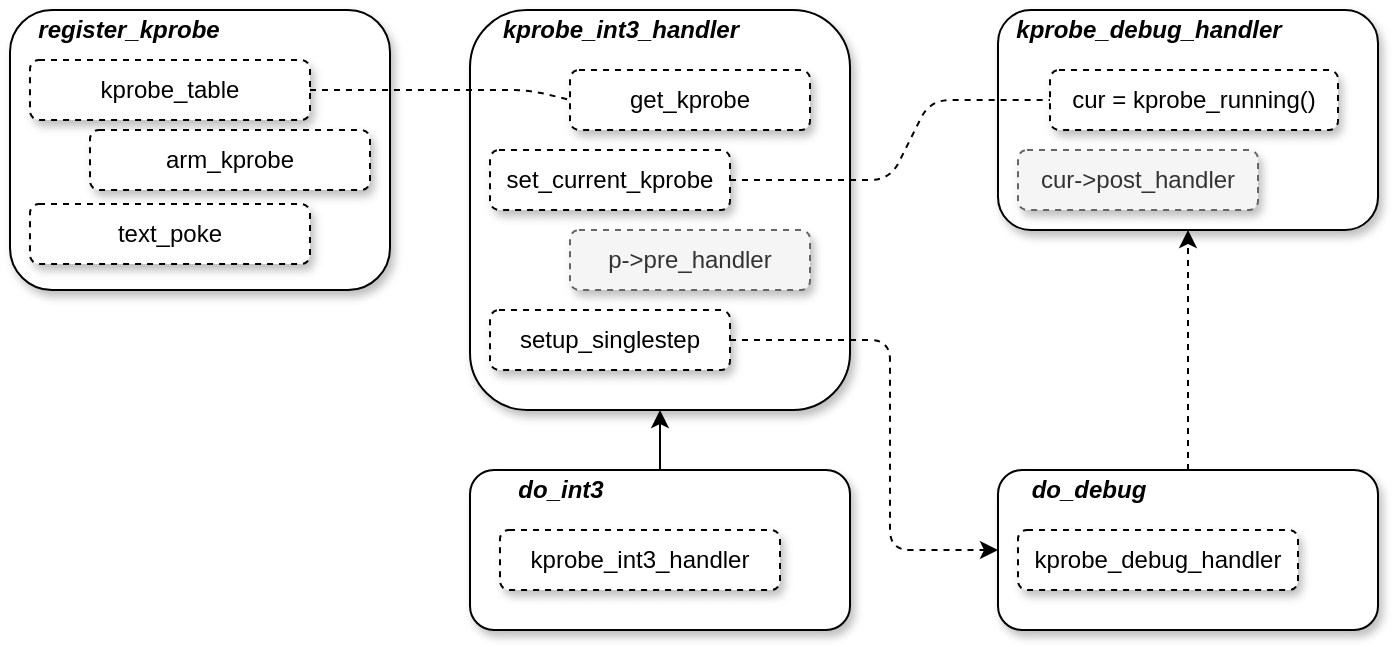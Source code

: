<mxfile version="13.2.6" type="github">
  <diagram id="IFrhrqgHPlLCJnyAjFTX" name="第 1 页">
    <mxGraphModel dx="1773" dy="542" grid="1" gridSize="10" guides="1" tooltips="1" connect="1" arrows="1" fold="1" page="1" pageScale="1" pageWidth="827" pageHeight="1169" math="0" shadow="0">
      <root>
        <mxCell id="0" />
        <mxCell id="1" parent="0" />
        <mxCell id="JVRPQKpvG02_lBMR82Qk-1" value="" style="rounded=1;whiteSpace=wrap;html=1;shadow=1;" vertex="1" parent="1">
          <mxGeometry x="414" y="180" width="190" height="110" as="geometry" />
        </mxCell>
        <mxCell id="JVRPQKpvG02_lBMR82Qk-2" value="&lt;b&gt;&lt;i&gt;kprobe_debug_handler&lt;/i&gt;&lt;/b&gt;" style="text;html=1;align=center;verticalAlign=middle;resizable=0;points=[];autosize=1;" vertex="1" parent="1">
          <mxGeometry x="414" y="180" width="150" height="20" as="geometry" />
        </mxCell>
        <mxCell id="JVRPQKpvG02_lBMR82Qk-3" value="" style="rounded=1;whiteSpace=wrap;html=1;shadow=1;" vertex="1" parent="1">
          <mxGeometry x="414" y="410" width="190" height="80" as="geometry" />
        </mxCell>
        <mxCell id="JVRPQKpvG02_lBMR82Qk-4" value="&lt;b&gt;&lt;i&gt;do_debug&lt;/i&gt;&lt;/b&gt;" style="text;html=1;align=center;verticalAlign=middle;resizable=0;points=[];autosize=1;" vertex="1" parent="1">
          <mxGeometry x="424" y="410" width="70" height="20" as="geometry" />
        </mxCell>
        <mxCell id="JVRPQKpvG02_lBMR82Qk-5" value="cur-&amp;gt;post_handler" style="rounded=1;whiteSpace=wrap;html=1;shadow=1;dashed=1;fillColor=#f5f5f5;strokeColor=#666666;fontColor=#333333;" vertex="1" parent="1">
          <mxGeometry x="424" y="250" width="120" height="30" as="geometry" />
        </mxCell>
        <mxCell id="JVRPQKpvG02_lBMR82Qk-6" value="cur = kprobe_running()" style="rounded=1;whiteSpace=wrap;html=1;shadow=1;dashed=1;" vertex="1" parent="1">
          <mxGeometry x="440" y="210" width="144" height="30" as="geometry" />
        </mxCell>
        <mxCell id="JVRPQKpvG02_lBMR82Qk-7" value="kprobe_debug_handler" style="rounded=1;whiteSpace=wrap;html=1;shadow=1;dashed=1;" vertex="1" parent="1">
          <mxGeometry x="424" y="440" width="140" height="30" as="geometry" />
        </mxCell>
        <mxCell id="JVRPQKpvG02_lBMR82Qk-8" value="" style="rounded=1;whiteSpace=wrap;html=1;shadow=1;" vertex="1" parent="1">
          <mxGeometry x="150" y="180" width="190" height="200" as="geometry" />
        </mxCell>
        <mxCell id="JVRPQKpvG02_lBMR82Qk-9" value="&lt;b&gt;&lt;i&gt;kprobe_int3_handler&lt;/i&gt;&lt;/b&gt;" style="text;html=1;align=center;verticalAlign=middle;resizable=0;points=[];autosize=1;" vertex="1" parent="1">
          <mxGeometry x="160" y="180" width="130" height="20" as="geometry" />
        </mxCell>
        <mxCell id="JVRPQKpvG02_lBMR82Qk-10" value="" style="rounded=1;whiteSpace=wrap;html=1;shadow=1;" vertex="1" parent="1">
          <mxGeometry x="150" y="410" width="190" height="80" as="geometry" />
        </mxCell>
        <mxCell id="JVRPQKpvG02_lBMR82Qk-11" value="&lt;b&gt;&lt;i&gt;do_int3&lt;/i&gt;&lt;/b&gt;" style="text;html=1;align=center;verticalAlign=middle;resizable=0;points=[];autosize=1;" vertex="1" parent="1">
          <mxGeometry x="165" y="410" width="60" height="20" as="geometry" />
        </mxCell>
        <mxCell id="JVRPQKpvG02_lBMR82Qk-12" value="set_current_kprobe" style="rounded=1;whiteSpace=wrap;html=1;shadow=1;dashed=1;" vertex="1" parent="1">
          <mxGeometry x="160" y="250" width="120" height="30" as="geometry" />
        </mxCell>
        <mxCell id="JVRPQKpvG02_lBMR82Qk-13" value="get_kprobe" style="rounded=1;whiteSpace=wrap;html=1;shadow=1;dashed=1;" vertex="1" parent="1">
          <mxGeometry x="200" y="210" width="120" height="30" as="geometry" />
        </mxCell>
        <mxCell id="JVRPQKpvG02_lBMR82Qk-15" value="kprobe_int3_handler" style="rounded=1;whiteSpace=wrap;html=1;shadow=1;dashed=1;" vertex="1" parent="1">
          <mxGeometry x="165" y="440" width="140" height="30" as="geometry" />
        </mxCell>
        <mxCell id="JVRPQKpvG02_lBMR82Qk-16" value="p-&amp;gt;pre_handler" style="rounded=1;whiteSpace=wrap;html=1;shadow=1;dashed=1;fillColor=#f5f5f5;strokeColor=#666666;fontColor=#333333;" vertex="1" parent="1">
          <mxGeometry x="200" y="290" width="120" height="30" as="geometry" />
        </mxCell>
        <mxCell id="JVRPQKpvG02_lBMR82Qk-17" value="setup_singlestep" style="rounded=1;whiteSpace=wrap;html=1;shadow=1;dashed=1;" vertex="1" parent="1">
          <mxGeometry x="160" y="330" width="120" height="30" as="geometry" />
        </mxCell>
        <mxCell id="JVRPQKpvG02_lBMR82Qk-18" value="" style="rounded=1;whiteSpace=wrap;html=1;shadow=1;" vertex="1" parent="1">
          <mxGeometry x="-80" y="180" width="190" height="140" as="geometry" />
        </mxCell>
        <mxCell id="JVRPQKpvG02_lBMR82Qk-19" value="&lt;b&gt;&lt;i&gt;register_kprobe&lt;/i&gt;&lt;/b&gt;" style="text;html=1;align=center;verticalAlign=middle;resizable=0;points=[];autosize=1;" vertex="1" parent="1">
          <mxGeometry x="-76" y="180" width="110" height="20" as="geometry" />
        </mxCell>
        <mxCell id="JVRPQKpvG02_lBMR82Qk-20" value="kprobe_table" style="rounded=1;whiteSpace=wrap;html=1;shadow=1;dashed=1;" vertex="1" parent="1">
          <mxGeometry x="-70" y="205" width="140" height="30" as="geometry" />
        </mxCell>
        <mxCell id="JVRPQKpvG02_lBMR82Qk-21" value="arm_kprobe" style="rounded=1;whiteSpace=wrap;html=1;shadow=1;dashed=1;" vertex="1" parent="1">
          <mxGeometry x="-40" y="240" width="140" height="30" as="geometry" />
        </mxCell>
        <mxCell id="JVRPQKpvG02_lBMR82Qk-22" value="text_poke" style="rounded=1;whiteSpace=wrap;html=1;shadow=1;dashed=1;" vertex="1" parent="1">
          <mxGeometry x="-70" y="277" width="140" height="30" as="geometry" />
        </mxCell>
        <mxCell id="JVRPQKpvG02_lBMR82Qk-23" value="" style="endArrow=classic;html=1;exitX=0.5;exitY=0;exitDx=0;exitDy=0;entryX=0.5;entryY=1;entryDx=0;entryDy=0;" edge="1" parent="1" source="JVRPQKpvG02_lBMR82Qk-10" target="JVRPQKpvG02_lBMR82Qk-8">
          <mxGeometry width="50" height="50" relative="1" as="geometry">
            <mxPoint x="300" y="410" as="sourcePoint" />
            <mxPoint x="350" y="360" as="targetPoint" />
          </mxGeometry>
        </mxCell>
        <mxCell id="JVRPQKpvG02_lBMR82Qk-24" value="" style="endArrow=classic;html=1;exitX=1;exitY=0.5;exitDx=0;exitDy=0;entryX=0;entryY=0.5;entryDx=0;entryDy=0;dashed=1;" edge="1" parent="1" source="JVRPQKpvG02_lBMR82Qk-17" target="JVRPQKpvG02_lBMR82Qk-3">
          <mxGeometry width="50" height="50" relative="1" as="geometry">
            <mxPoint x="300" y="410" as="sourcePoint" />
            <mxPoint x="350" y="360" as="targetPoint" />
            <Array as="points">
              <mxPoint x="360" y="345" />
              <mxPoint x="360" y="450" />
            </Array>
          </mxGeometry>
        </mxCell>
        <mxCell id="JVRPQKpvG02_lBMR82Qk-25" value="" style="endArrow=classic;html=1;dashed=1;exitX=0.5;exitY=0;exitDx=0;exitDy=0;entryX=0.5;entryY=1;entryDx=0;entryDy=0;" edge="1" parent="1" source="JVRPQKpvG02_lBMR82Qk-3" target="JVRPQKpvG02_lBMR82Qk-1">
          <mxGeometry width="50" height="50" relative="1" as="geometry">
            <mxPoint x="300" y="400" as="sourcePoint" />
            <mxPoint x="350" y="350" as="targetPoint" />
          </mxGeometry>
        </mxCell>
        <mxCell id="JVRPQKpvG02_lBMR82Qk-26" value="" style="endArrow=none;dashed=1;html=1;entryX=0;entryY=0.5;entryDx=0;entryDy=0;exitX=1;exitY=0.5;exitDx=0;exitDy=0;" edge="1" parent="1" source="JVRPQKpvG02_lBMR82Qk-12" target="JVRPQKpvG02_lBMR82Qk-6">
          <mxGeometry width="50" height="50" relative="1" as="geometry">
            <mxPoint x="300" y="400" as="sourcePoint" />
            <mxPoint x="350" y="350" as="targetPoint" />
            <Array as="points">
              <mxPoint x="360" y="265" />
              <mxPoint x="380" y="225" />
            </Array>
          </mxGeometry>
        </mxCell>
        <mxCell id="JVRPQKpvG02_lBMR82Qk-27" value="" style="endArrow=none;dashed=1;html=1;exitX=1;exitY=0.5;exitDx=0;exitDy=0;entryX=0;entryY=0.5;entryDx=0;entryDy=0;" edge="1" parent="1" source="JVRPQKpvG02_lBMR82Qk-20" target="JVRPQKpvG02_lBMR82Qk-13">
          <mxGeometry width="50" height="50" relative="1" as="geometry">
            <mxPoint x="300" y="400" as="sourcePoint" />
            <mxPoint x="350" y="350" as="targetPoint" />
            <Array as="points">
              <mxPoint x="180" y="220" />
            </Array>
          </mxGeometry>
        </mxCell>
      </root>
    </mxGraphModel>
  </diagram>
</mxfile>

